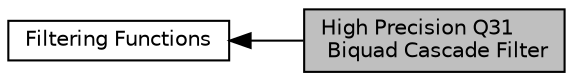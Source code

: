 digraph "High Precision Q31 Biquad Cascade Filter"
{
  edge [fontname="Helvetica",fontsize="10",labelfontname="Helvetica",labelfontsize="10"];
  node [fontname="Helvetica",fontsize="10",shape=record];
  rankdir=LR;
  Node0 [label="High Precision Q31\l Biquad Cascade Filter",height=0.2,width=0.4,color="black", fillcolor="grey75", style="filled", fontcolor="black"];
  Node1 [label="Filtering Functions",height=0.2,width=0.4,color="black", fillcolor="white", style="filled",URL="$group__group_filters.html"];
  Node1->Node0 [shape=plaintext, dir="back", style="solid"];
}
